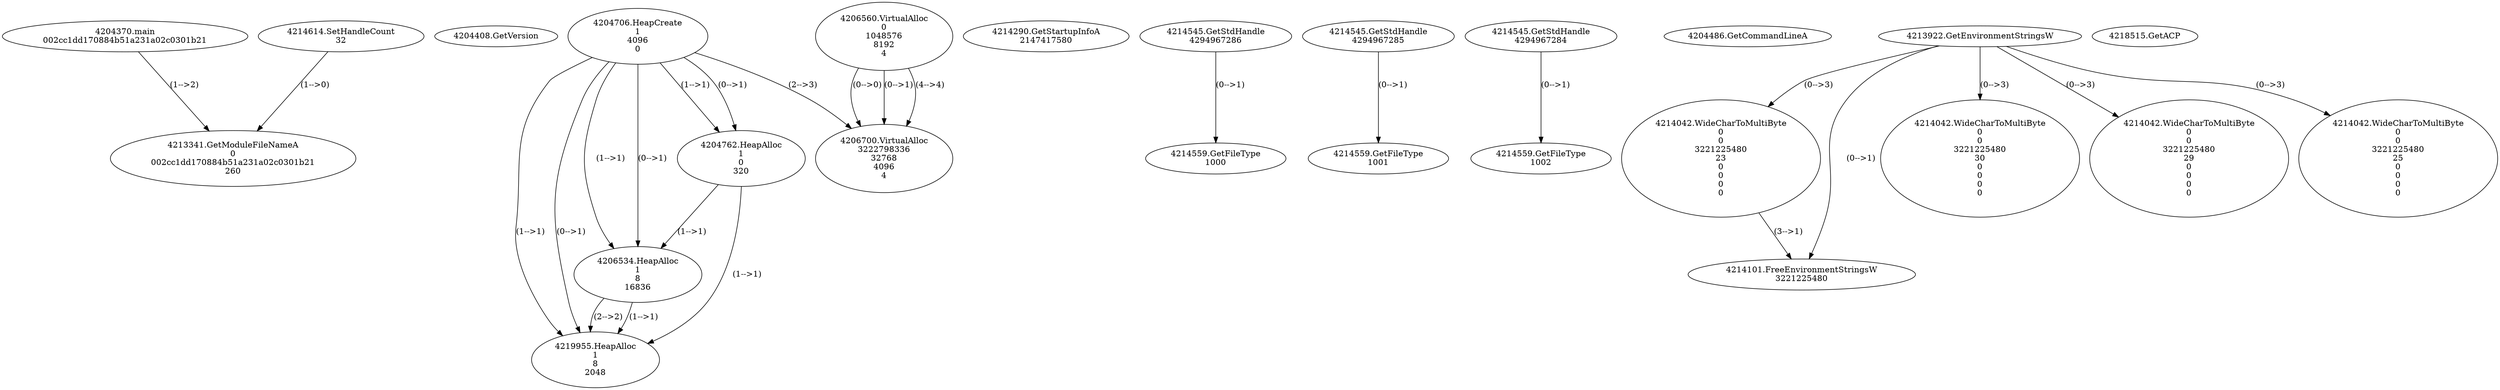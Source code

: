 // Global SCDG with merge call
digraph {
	0 [label="4204370.main
002cc1dd170884b51a231a02c0301b21"]
	1 [label="4204408.GetVersion
"]
	2 [label="4204706.HeapCreate
1
4096
0"]
	3 [label="4204762.HeapAlloc
1
0
320"]
	2 -> 3 [label="(1-->1)"]
	2 -> 3 [label="(0-->1)"]
	4 [label="4206534.HeapAlloc
1
8
16836"]
	2 -> 4 [label="(1-->1)"]
	2 -> 4 [label="(0-->1)"]
	3 -> 4 [label="(1-->1)"]
	5 [label="4206560.VirtualAlloc
0
1048576
8192
4"]
	6 [label="4206700.VirtualAlloc
3222798336
32768
4096
4"]
	5 -> 6 [label="(0-->1)"]
	2 -> 6 [label="(2-->3)"]
	5 -> 6 [label="(4-->4)"]
	5 -> 6 [label="(0-->0)"]
	7 [label="4214290.GetStartupInfoA
2147417580"]
	8 [label="4214545.GetStdHandle
4294967286"]
	9 [label="4214559.GetFileType
1000"]
	8 -> 9 [label="(0-->1)"]
	10 [label="4214545.GetStdHandle
4294967285"]
	11 [label="4214559.GetFileType
1001"]
	10 -> 11 [label="(0-->1)"]
	12 [label="4214545.GetStdHandle
4294967284"]
	13 [label="4214559.GetFileType
1002"]
	12 -> 13 [label="(0-->1)"]
	14 [label="4214614.SetHandleCount
32"]
	15 [label="4204486.GetCommandLineA
"]
	16 [label="4213922.GetEnvironmentStringsW
"]
	17 [label="4214042.WideCharToMultiByte
0
0
3221225480
23
0
0
0
0"]
	16 -> 17 [label="(0-->3)"]
	18 [label="4214101.FreeEnvironmentStringsW
3221225480"]
	16 -> 18 [label="(0-->1)"]
	17 -> 18 [label="(3-->1)"]
	19 [label="4218515.GetACP
"]
	20 [label="4214042.WideCharToMultiByte
0
0
3221225480
30
0
0
0
0"]
	16 -> 20 [label="(0-->3)"]
	21 [label="4214042.WideCharToMultiByte
0
0
3221225480
29
0
0
0
0"]
	16 -> 21 [label="(0-->3)"]
	22 [label="4213341.GetModuleFileNameA
0
002cc1dd170884b51a231a02c0301b21
260"]
	0 -> 22 [label="(1-->2)"]
	14 -> 22 [label="(1-->0)"]
	23 [label="4219955.HeapAlloc
1
8
2048"]
	2 -> 23 [label="(1-->1)"]
	2 -> 23 [label="(0-->1)"]
	3 -> 23 [label="(1-->1)"]
	4 -> 23 [label="(1-->1)"]
	4 -> 23 [label="(2-->2)"]
	24 [label="4214042.WideCharToMultiByte
0
0
3221225480
25
0
0
0
0"]
	16 -> 24 [label="(0-->3)"]
}
